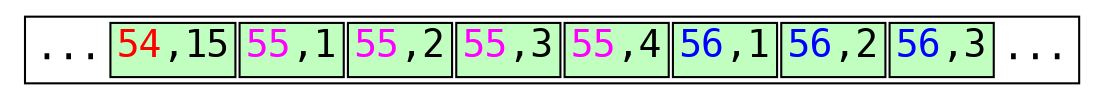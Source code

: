 // Example B-Tree graph
//
// Breadth-first order
//
// Start from root, go left to right
//
// Workflow:
//
// $ dot -T svg btree.dot -o btree.svg;

digraph nbtree {
graph [fontname = "monospace"];
node [shape = none,height=.1,fontname = "monospace",fontsize=18];
// Level 0 (leaf level)
leafnode_1[ label=<<table>
                    <tr>
                        <td border="0" bgcolor='white' port="t0">...</td>
                        <td bgcolor='darkseagreen1' port="t1"><font color="red">54</font>,15</td>
                        <td bgcolor='darkseagreen1' port="t1"><font color="magenta">55</font>,1</td>
                        <td bgcolor='darkseagreen1' port="t2"><font color="magenta">55</font>,2</td>
                        <td bgcolor='darkseagreen1' port="t3"><font color="magenta">55</font>,3</td>
                        <td bgcolor='darkseagreen1' port="t4"><font color="magenta">55</font>,4</td>
                        <!-- <td align="center" border="0" bgcolor='white' port="t3">&#9986;</td> -->
                        <td bgcolor='darkseagreen1' port="t4"><font color="blue">56</font>,1</td>
                        <td bgcolor='darkseagreen1' port="t5"><font color="blue">56</font>,2</td>
                        <td bgcolor='darkseagreen1' port="t6"><font color="blue">56</font>,3</td>
                        <td border="0" bgcolor='white' port="t3">...</td>
                    </tr>
                </table>
               >
        ];
//Force alignment from root to internal to leaf levels:
//edge[style=invis];
//"rootnode":d1 -> "leafnode_2":t2
}
